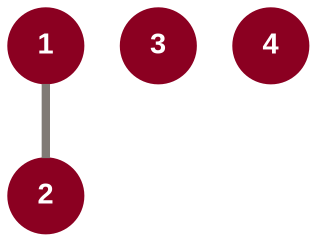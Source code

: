 graph graphname {
  forcelabels=true;
  node [shape=circle, fontname="arial bold", labelfontsize=12, fontcolor=white, color="#8B0021", style=filled, width=0.5, margin=0];
  edge [penwidth=4, color="#807A75"];
  1 [label=1, pos="0,0!"];
  2 [label=2, pos="0,2!"];
  3 [label=3, pos="2,2!"];
  4 [label=4, pos="2,0!"];
  1 -- 2;
}
